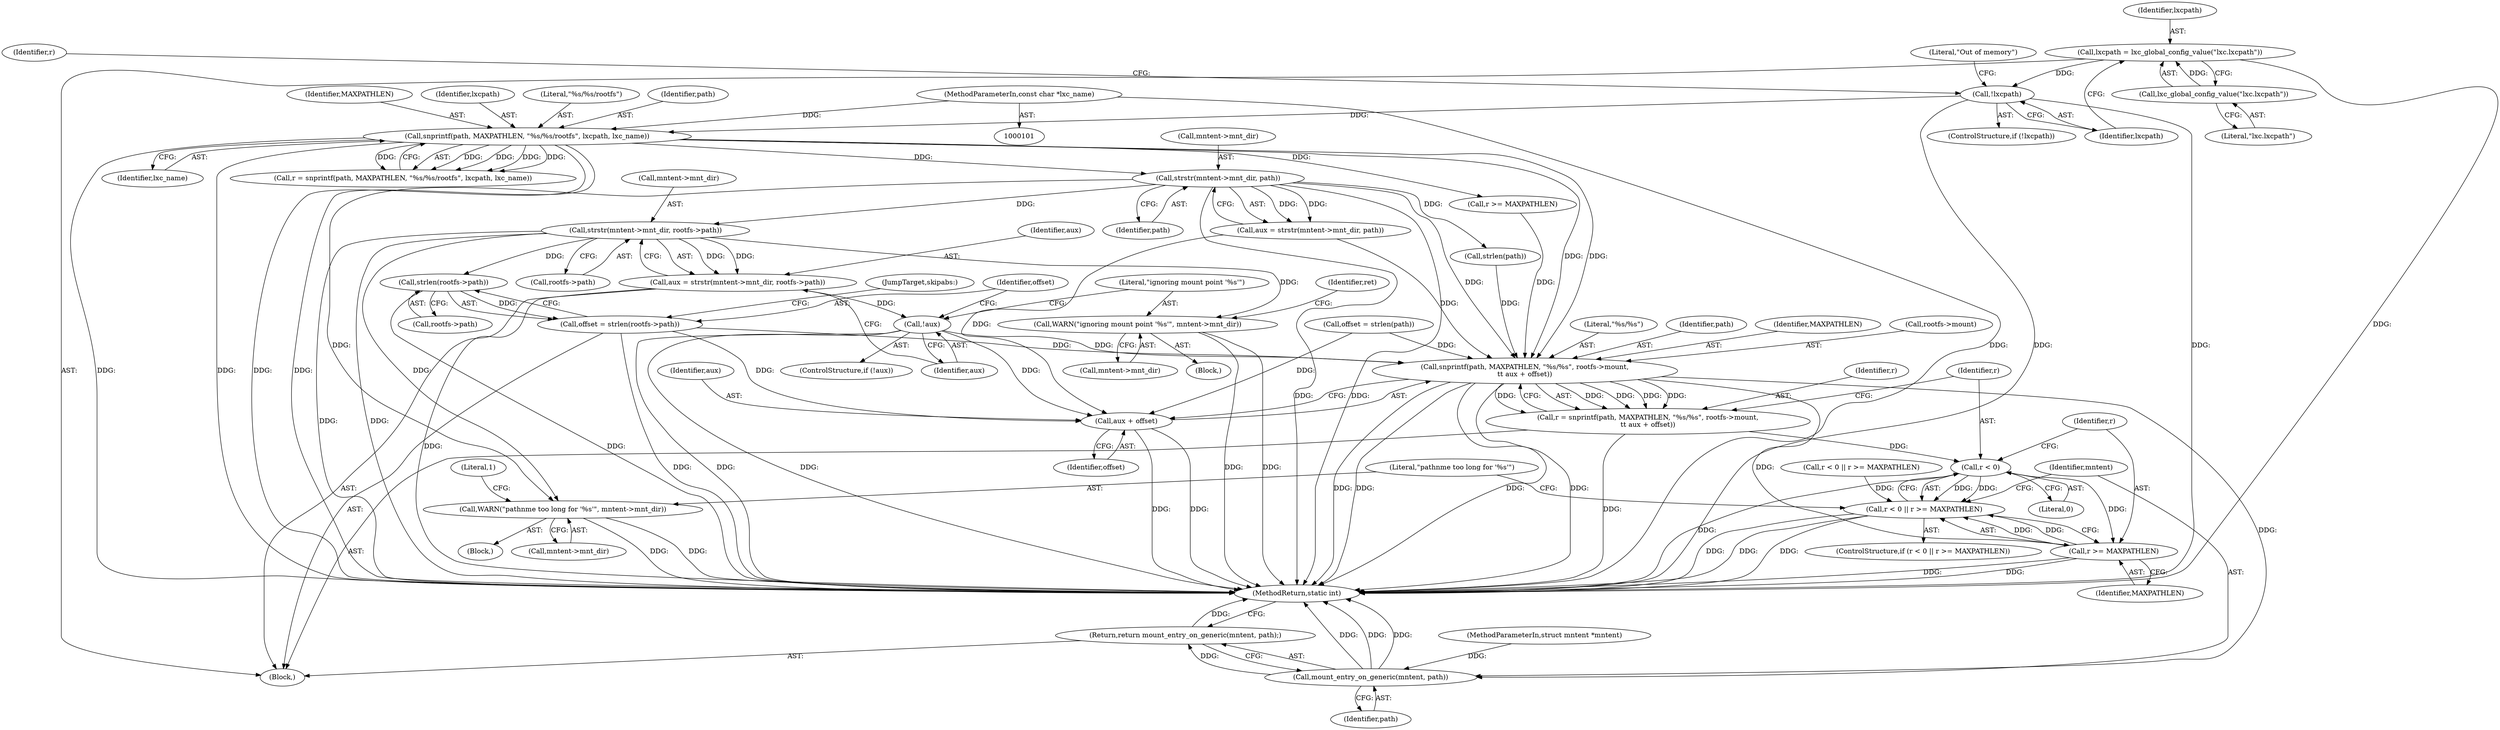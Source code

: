 digraph "0_lxc_592fd47a6245508b79fe6ac819fe6d3b2c1289be_6@API" {
"1000163" [label="(Call,strstr(mntent->mnt_dir, rootfs->path))"];
"1000147" [label="(Call,strstr(mntent->mnt_dir, path))"];
"1000130" [label="(Call,snprintf(path, MAXPATHLEN, \"%s/%s/rootfs\", lxcpath, lxc_name))"];
"1000120" [label="(Call,!lxcpath)"];
"1000115" [label="(Call,lxcpath = lxc_global_config_value(\"lxc.lxcpath\"))"];
"1000117" [label="(Call,lxc_global_config_value(\"lxc.lxcpath\"))"];
"1000104" [label="(MethodParameterIn,const char *lxc_name)"];
"1000161" [label="(Call,aux = strstr(mntent->mnt_dir, rootfs->path))"];
"1000171" [label="(Call,!aux)"];
"1000190" [label="(Call,snprintf(path, MAXPATHLEN, \"%s/%s\", rootfs->mount,\n\t\t aux + offset))"];
"1000188" [label="(Call,r = snprintf(path, MAXPATHLEN, \"%s/%s\", rootfs->mount,\n\t\t aux + offset))"];
"1000202" [label="(Call,r < 0)"];
"1000201" [label="(Call,r < 0 || r >= MAXPATHLEN)"];
"1000205" [label="(Call,r >= MAXPATHLEN)"];
"1000218" [label="(Call,mount_entry_on_generic(mntent, path))"];
"1000217" [label="(Return,return mount_entry_on_generic(mntent, path);)"];
"1000197" [label="(Call,aux + offset)"];
"1000174" [label="(Call,WARN(\"ignoring mount point '%s'\", mntent->mnt_dir))"];
"1000183" [label="(Call,strlen(rootfs->path))"];
"1000181" [label="(Call,offset = strlen(rootfs->path))"];
"1000209" [label="(Call,WARN(\"pathnme too long for '%s'\", mntent->mnt_dir))"];
"1000147" [label="(Call,strstr(mntent->mnt_dir, path))"];
"1000203" [label="(Identifier,r)"];
"1000183" [label="(Call,strlen(rootfs->path))"];
"1000155" [label="(Call,offset = strlen(path))"];
"1000174" [label="(Call,WARN(\"ignoring mount point '%s'\", mntent->mnt_dir))"];
"1000193" [label="(Literal,\"%s/%s\")"];
"1000120" [label="(Call,!lxcpath)"];
"1000197" [label="(Call,aux + offset)"];
"1000218" [label="(Call,mount_entry_on_generic(mntent, path))"];
"1000176" [label="(Call,mntent->mnt_dir)"];
"1000173" [label="(Block,)"];
"1000167" [label="(Call,rootfs->path)"];
"1000205" [label="(Call,r >= MAXPATHLEN)"];
"1000190" [label="(Call,snprintf(path, MAXPATHLEN, \"%s/%s\", rootfs->mount,\n\t\t aux + offset))"];
"1000191" [label="(Identifier,path)"];
"1000210" [label="(Literal,\"pathnme too long for '%s'\")"];
"1000105" [label="(Block,)"];
"1000206" [label="(Identifier,r)"];
"1000145" [label="(Call,aux = strstr(mntent->mnt_dir, path))"];
"1000134" [label="(Identifier,lxcpath)"];
"1000130" [label="(Call,snprintf(path, MAXPATHLEN, \"%s/%s/rootfs\", lxcpath, lxc_name))"];
"1000219" [label="(Identifier,mntent)"];
"1000157" [label="(Call,strlen(path))"];
"1000202" [label="(Call,r < 0)"];
"1000216" [label="(Literal,1)"];
"1000207" [label="(Identifier,MAXPATHLEN)"];
"1000137" [label="(Call,r < 0 || r >= MAXPATHLEN)"];
"1000161" [label="(Call,aux = strstr(mntent->mnt_dir, rootfs->path))"];
"1000180" [label="(Identifier,ret)"];
"1000151" [label="(Identifier,path)"];
"1000164" [label="(Call,mntent->mnt_dir)"];
"1000133" [label="(Literal,\"%s/%s/rootfs\")"];
"1000148" [label="(Call,mntent->mnt_dir)"];
"1000175" [label="(Literal,\"ignoring mount point '%s'\")"];
"1000192" [label="(Identifier,MAXPATHLEN)"];
"1000162" [label="(Identifier,aux)"];
"1000204" [label="(Literal,0)"];
"1000116" [label="(Identifier,lxcpath)"];
"1000131" [label="(Identifier,path)"];
"1000172" [label="(Identifier,aux)"];
"1000194" [label="(Call,rootfs->mount)"];
"1000132" [label="(Identifier,MAXPATHLEN)"];
"1000102" [label="(MethodParameterIn,struct mntent *mntent)"];
"1000189" [label="(Identifier,r)"];
"1000198" [label="(Identifier,aux)"];
"1000184" [label="(Call,rootfs->path)"];
"1000129" [label="(Identifier,r)"];
"1000221" [label="(MethodReturn,static int)"];
"1000201" [label="(Call,r < 0 || r >= MAXPATHLEN)"];
"1000200" [label="(ControlStructure,if (r < 0 || r >= MAXPATHLEN))"];
"1000135" [label="(Identifier,lxc_name)"];
"1000199" [label="(Identifier,offset)"];
"1000163" [label="(Call,strstr(mntent->mnt_dir, rootfs->path))"];
"1000208" [label="(Block,)"];
"1000119" [label="(ControlStructure,if (!lxcpath))"];
"1000170" [label="(ControlStructure,if (!aux))"];
"1000124" [label="(Literal,\"Out of memory\")"];
"1000128" [label="(Call,r = snprintf(path, MAXPATHLEN, \"%s/%s/rootfs\", lxcpath, lxc_name))"];
"1000220" [label="(Identifier,path)"];
"1000217" [label="(Return,return mount_entry_on_generic(mntent, path);)"];
"1000115" [label="(Call,lxcpath = lxc_global_config_value(\"lxc.lxcpath\"))"];
"1000117" [label="(Call,lxc_global_config_value(\"lxc.lxcpath\"))"];
"1000104" [label="(MethodParameterIn,const char *lxc_name)"];
"1000182" [label="(Identifier,offset)"];
"1000188" [label="(Call,r = snprintf(path, MAXPATHLEN, \"%s/%s\", rootfs->mount,\n\t\t aux + offset))"];
"1000211" [label="(Call,mntent->mnt_dir)"];
"1000209" [label="(Call,WARN(\"pathnme too long for '%s'\", mntent->mnt_dir))"];
"1000181" [label="(Call,offset = strlen(rootfs->path))"];
"1000121" [label="(Identifier,lxcpath)"];
"1000141" [label="(Call,r >= MAXPATHLEN)"];
"1000187" [label="(JumpTarget,skipabs:)"];
"1000171" [label="(Call,!aux)"];
"1000118" [label="(Literal,\"lxc.lxcpath\")"];
"1000163" -> "1000161"  [label="AST: "];
"1000163" -> "1000167"  [label="CFG: "];
"1000164" -> "1000163"  [label="AST: "];
"1000167" -> "1000163"  [label="AST: "];
"1000161" -> "1000163"  [label="CFG: "];
"1000163" -> "1000221"  [label="DDG: "];
"1000163" -> "1000221"  [label="DDG: "];
"1000163" -> "1000161"  [label="DDG: "];
"1000163" -> "1000161"  [label="DDG: "];
"1000147" -> "1000163"  [label="DDG: "];
"1000163" -> "1000174"  [label="DDG: "];
"1000163" -> "1000183"  [label="DDG: "];
"1000163" -> "1000209"  [label="DDG: "];
"1000147" -> "1000145"  [label="AST: "];
"1000147" -> "1000151"  [label="CFG: "];
"1000148" -> "1000147"  [label="AST: "];
"1000151" -> "1000147"  [label="AST: "];
"1000145" -> "1000147"  [label="CFG: "];
"1000147" -> "1000221"  [label="DDG: "];
"1000147" -> "1000221"  [label="DDG: "];
"1000147" -> "1000145"  [label="DDG: "];
"1000147" -> "1000145"  [label="DDG: "];
"1000130" -> "1000147"  [label="DDG: "];
"1000147" -> "1000157"  [label="DDG: "];
"1000147" -> "1000190"  [label="DDG: "];
"1000147" -> "1000209"  [label="DDG: "];
"1000130" -> "1000128"  [label="AST: "];
"1000130" -> "1000135"  [label="CFG: "];
"1000131" -> "1000130"  [label="AST: "];
"1000132" -> "1000130"  [label="AST: "];
"1000133" -> "1000130"  [label="AST: "];
"1000134" -> "1000130"  [label="AST: "];
"1000135" -> "1000130"  [label="AST: "];
"1000128" -> "1000130"  [label="CFG: "];
"1000130" -> "1000221"  [label="DDG: "];
"1000130" -> "1000221"  [label="DDG: "];
"1000130" -> "1000221"  [label="DDG: "];
"1000130" -> "1000221"  [label="DDG: "];
"1000130" -> "1000128"  [label="DDG: "];
"1000130" -> "1000128"  [label="DDG: "];
"1000130" -> "1000128"  [label="DDG: "];
"1000130" -> "1000128"  [label="DDG: "];
"1000130" -> "1000128"  [label="DDG: "];
"1000120" -> "1000130"  [label="DDG: "];
"1000104" -> "1000130"  [label="DDG: "];
"1000130" -> "1000141"  [label="DDG: "];
"1000130" -> "1000190"  [label="DDG: "];
"1000130" -> "1000190"  [label="DDG: "];
"1000120" -> "1000119"  [label="AST: "];
"1000120" -> "1000121"  [label="CFG: "];
"1000121" -> "1000120"  [label="AST: "];
"1000124" -> "1000120"  [label="CFG: "];
"1000129" -> "1000120"  [label="CFG: "];
"1000120" -> "1000221"  [label="DDG: "];
"1000120" -> "1000221"  [label="DDG: "];
"1000115" -> "1000120"  [label="DDG: "];
"1000115" -> "1000105"  [label="AST: "];
"1000115" -> "1000117"  [label="CFG: "];
"1000116" -> "1000115"  [label="AST: "];
"1000117" -> "1000115"  [label="AST: "];
"1000121" -> "1000115"  [label="CFG: "];
"1000115" -> "1000221"  [label="DDG: "];
"1000117" -> "1000115"  [label="DDG: "];
"1000117" -> "1000118"  [label="CFG: "];
"1000118" -> "1000117"  [label="AST: "];
"1000104" -> "1000101"  [label="AST: "];
"1000104" -> "1000221"  [label="DDG: "];
"1000161" -> "1000105"  [label="AST: "];
"1000162" -> "1000161"  [label="AST: "];
"1000172" -> "1000161"  [label="CFG: "];
"1000161" -> "1000221"  [label="DDG: "];
"1000161" -> "1000171"  [label="DDG: "];
"1000171" -> "1000170"  [label="AST: "];
"1000171" -> "1000172"  [label="CFG: "];
"1000172" -> "1000171"  [label="AST: "];
"1000175" -> "1000171"  [label="CFG: "];
"1000182" -> "1000171"  [label="CFG: "];
"1000171" -> "1000221"  [label="DDG: "];
"1000171" -> "1000221"  [label="DDG: "];
"1000171" -> "1000190"  [label="DDG: "];
"1000171" -> "1000197"  [label="DDG: "];
"1000190" -> "1000188"  [label="AST: "];
"1000190" -> "1000197"  [label="CFG: "];
"1000191" -> "1000190"  [label="AST: "];
"1000192" -> "1000190"  [label="AST: "];
"1000193" -> "1000190"  [label="AST: "];
"1000194" -> "1000190"  [label="AST: "];
"1000197" -> "1000190"  [label="AST: "];
"1000188" -> "1000190"  [label="CFG: "];
"1000190" -> "1000221"  [label="DDG: "];
"1000190" -> "1000221"  [label="DDG: "];
"1000190" -> "1000221"  [label="DDG: "];
"1000190" -> "1000221"  [label="DDG: "];
"1000190" -> "1000188"  [label="DDG: "];
"1000190" -> "1000188"  [label="DDG: "];
"1000190" -> "1000188"  [label="DDG: "];
"1000190" -> "1000188"  [label="DDG: "];
"1000190" -> "1000188"  [label="DDG: "];
"1000157" -> "1000190"  [label="DDG: "];
"1000141" -> "1000190"  [label="DDG: "];
"1000145" -> "1000190"  [label="DDG: "];
"1000181" -> "1000190"  [label="DDG: "];
"1000155" -> "1000190"  [label="DDG: "];
"1000190" -> "1000205"  [label="DDG: "];
"1000190" -> "1000218"  [label="DDG: "];
"1000188" -> "1000105"  [label="AST: "];
"1000189" -> "1000188"  [label="AST: "];
"1000203" -> "1000188"  [label="CFG: "];
"1000188" -> "1000221"  [label="DDG: "];
"1000188" -> "1000202"  [label="DDG: "];
"1000202" -> "1000201"  [label="AST: "];
"1000202" -> "1000204"  [label="CFG: "];
"1000203" -> "1000202"  [label="AST: "];
"1000204" -> "1000202"  [label="AST: "];
"1000206" -> "1000202"  [label="CFG: "];
"1000201" -> "1000202"  [label="CFG: "];
"1000202" -> "1000221"  [label="DDG: "];
"1000202" -> "1000201"  [label="DDG: "];
"1000202" -> "1000201"  [label="DDG: "];
"1000202" -> "1000205"  [label="DDG: "];
"1000201" -> "1000200"  [label="AST: "];
"1000201" -> "1000205"  [label="CFG: "];
"1000205" -> "1000201"  [label="AST: "];
"1000210" -> "1000201"  [label="CFG: "];
"1000219" -> "1000201"  [label="CFG: "];
"1000201" -> "1000221"  [label="DDG: "];
"1000201" -> "1000221"  [label="DDG: "];
"1000201" -> "1000221"  [label="DDG: "];
"1000137" -> "1000201"  [label="DDG: "];
"1000205" -> "1000201"  [label="DDG: "];
"1000205" -> "1000201"  [label="DDG: "];
"1000205" -> "1000207"  [label="CFG: "];
"1000206" -> "1000205"  [label="AST: "];
"1000207" -> "1000205"  [label="AST: "];
"1000205" -> "1000221"  [label="DDG: "];
"1000205" -> "1000221"  [label="DDG: "];
"1000218" -> "1000217"  [label="AST: "];
"1000218" -> "1000220"  [label="CFG: "];
"1000219" -> "1000218"  [label="AST: "];
"1000220" -> "1000218"  [label="AST: "];
"1000217" -> "1000218"  [label="CFG: "];
"1000218" -> "1000221"  [label="DDG: "];
"1000218" -> "1000221"  [label="DDG: "];
"1000218" -> "1000221"  [label="DDG: "];
"1000218" -> "1000217"  [label="DDG: "];
"1000102" -> "1000218"  [label="DDG: "];
"1000217" -> "1000105"  [label="AST: "];
"1000221" -> "1000217"  [label="CFG: "];
"1000217" -> "1000221"  [label="DDG: "];
"1000197" -> "1000199"  [label="CFG: "];
"1000198" -> "1000197"  [label="AST: "];
"1000199" -> "1000197"  [label="AST: "];
"1000197" -> "1000221"  [label="DDG: "];
"1000197" -> "1000221"  [label="DDG: "];
"1000145" -> "1000197"  [label="DDG: "];
"1000181" -> "1000197"  [label="DDG: "];
"1000155" -> "1000197"  [label="DDG: "];
"1000174" -> "1000173"  [label="AST: "];
"1000174" -> "1000176"  [label="CFG: "];
"1000175" -> "1000174"  [label="AST: "];
"1000176" -> "1000174"  [label="AST: "];
"1000180" -> "1000174"  [label="CFG: "];
"1000174" -> "1000221"  [label="DDG: "];
"1000174" -> "1000221"  [label="DDG: "];
"1000183" -> "1000181"  [label="AST: "];
"1000183" -> "1000184"  [label="CFG: "];
"1000184" -> "1000183"  [label="AST: "];
"1000181" -> "1000183"  [label="CFG: "];
"1000183" -> "1000221"  [label="DDG: "];
"1000183" -> "1000181"  [label="DDG: "];
"1000181" -> "1000105"  [label="AST: "];
"1000182" -> "1000181"  [label="AST: "];
"1000187" -> "1000181"  [label="CFG: "];
"1000181" -> "1000221"  [label="DDG: "];
"1000209" -> "1000208"  [label="AST: "];
"1000209" -> "1000211"  [label="CFG: "];
"1000210" -> "1000209"  [label="AST: "];
"1000211" -> "1000209"  [label="AST: "];
"1000216" -> "1000209"  [label="CFG: "];
"1000209" -> "1000221"  [label="DDG: "];
"1000209" -> "1000221"  [label="DDG: "];
}
